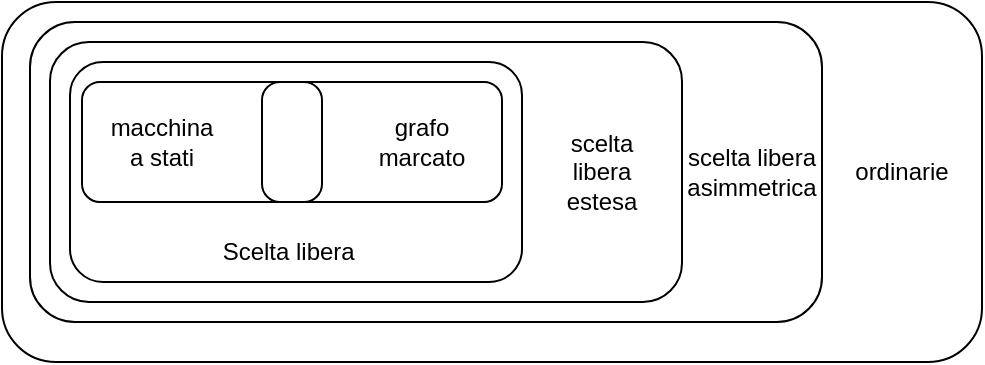 <mxfile version="24.7.17">
  <diagram name="Pagina-1" id="LZrNt43jz0YowK3TFi3d">
    <mxGraphModel dx="676" dy="391" grid="1" gridSize="10" guides="1" tooltips="1" connect="1" arrows="1" fold="1" page="1" pageScale="1" pageWidth="827" pageHeight="1169" math="0" shadow="0">
      <root>
        <mxCell id="0" />
        <mxCell id="1" parent="0" />
        <mxCell id="6y6jZdXWsgwnx0u61A5C-3" value="" style="rounded=1;whiteSpace=wrap;html=1;fillColor=none;" vertex="1" parent="1">
          <mxGeometry x="300" y="340" width="120" height="60" as="geometry" />
        </mxCell>
        <mxCell id="6y6jZdXWsgwnx0u61A5C-4" value="" style="rounded=1;whiteSpace=wrap;html=1;fillColor=none;" vertex="1" parent="1">
          <mxGeometry x="390" y="340" width="120" height="60" as="geometry" />
        </mxCell>
        <mxCell id="6y6jZdXWsgwnx0u61A5C-5" value="macchina a stati" style="text;html=1;align=center;verticalAlign=middle;whiteSpace=wrap;rounded=0;" vertex="1" parent="1">
          <mxGeometry x="310" y="340" width="60" height="60" as="geometry" />
        </mxCell>
        <mxCell id="6y6jZdXWsgwnx0u61A5C-6" value="grafo marcato" style="text;html=1;align=center;verticalAlign=middle;whiteSpace=wrap;rounded=0;" vertex="1" parent="1">
          <mxGeometry x="440" y="340" width="60" height="60" as="geometry" />
        </mxCell>
        <mxCell id="6y6jZdXWsgwnx0u61A5C-7" value="" style="rounded=1;whiteSpace=wrap;html=1;fillColor=none;" vertex="1" parent="1">
          <mxGeometry x="294" y="330" width="226" height="110" as="geometry" />
        </mxCell>
        <mxCell id="6y6jZdXWsgwnx0u61A5C-8" value="Scelta libera&amp;nbsp;" style="text;html=1;align=center;verticalAlign=middle;whiteSpace=wrap;rounded=0;" vertex="1" parent="1">
          <mxGeometry x="310" y="410" width="190" height="30" as="geometry" />
        </mxCell>
        <mxCell id="6y6jZdXWsgwnx0u61A5C-11" value="" style="rounded=1;whiteSpace=wrap;html=1;fillColor=none;" vertex="1" parent="1">
          <mxGeometry x="284" y="320" width="316" height="130" as="geometry" />
        </mxCell>
        <mxCell id="6y6jZdXWsgwnx0u61A5C-12" value="scelta libera estesa" style="text;html=1;align=center;verticalAlign=middle;whiteSpace=wrap;rounded=0;" vertex="1" parent="1">
          <mxGeometry x="530" y="320" width="60" height="130" as="geometry" />
        </mxCell>
        <mxCell id="6y6jZdXWsgwnx0u61A5C-13" value="" style="rounded=1;whiteSpace=wrap;html=1;fillColor=none;" vertex="1" parent="1">
          <mxGeometry x="274" y="310" width="396" height="150" as="geometry" />
        </mxCell>
        <mxCell id="6y6jZdXWsgwnx0u61A5C-14" value="scelta libera asimmetrica" style="text;html=1;align=center;verticalAlign=middle;whiteSpace=wrap;rounded=0;" vertex="1" parent="1">
          <mxGeometry x="600" y="320" width="70" height="130" as="geometry" />
        </mxCell>
        <mxCell id="6y6jZdXWsgwnx0u61A5C-16" value="" style="rounded=1;whiteSpace=wrap;html=1;fillColor=none;glass=0;shadow=0;" vertex="1" parent="1">
          <mxGeometry x="260" y="300" width="490" height="180" as="geometry" />
        </mxCell>
        <mxCell id="6y6jZdXWsgwnx0u61A5C-17" value="ordinarie" style="text;html=1;align=center;verticalAlign=middle;whiteSpace=wrap;rounded=0;" vertex="1" parent="1">
          <mxGeometry x="670" y="370" width="80" height="30" as="geometry" />
        </mxCell>
      </root>
    </mxGraphModel>
  </diagram>
</mxfile>
